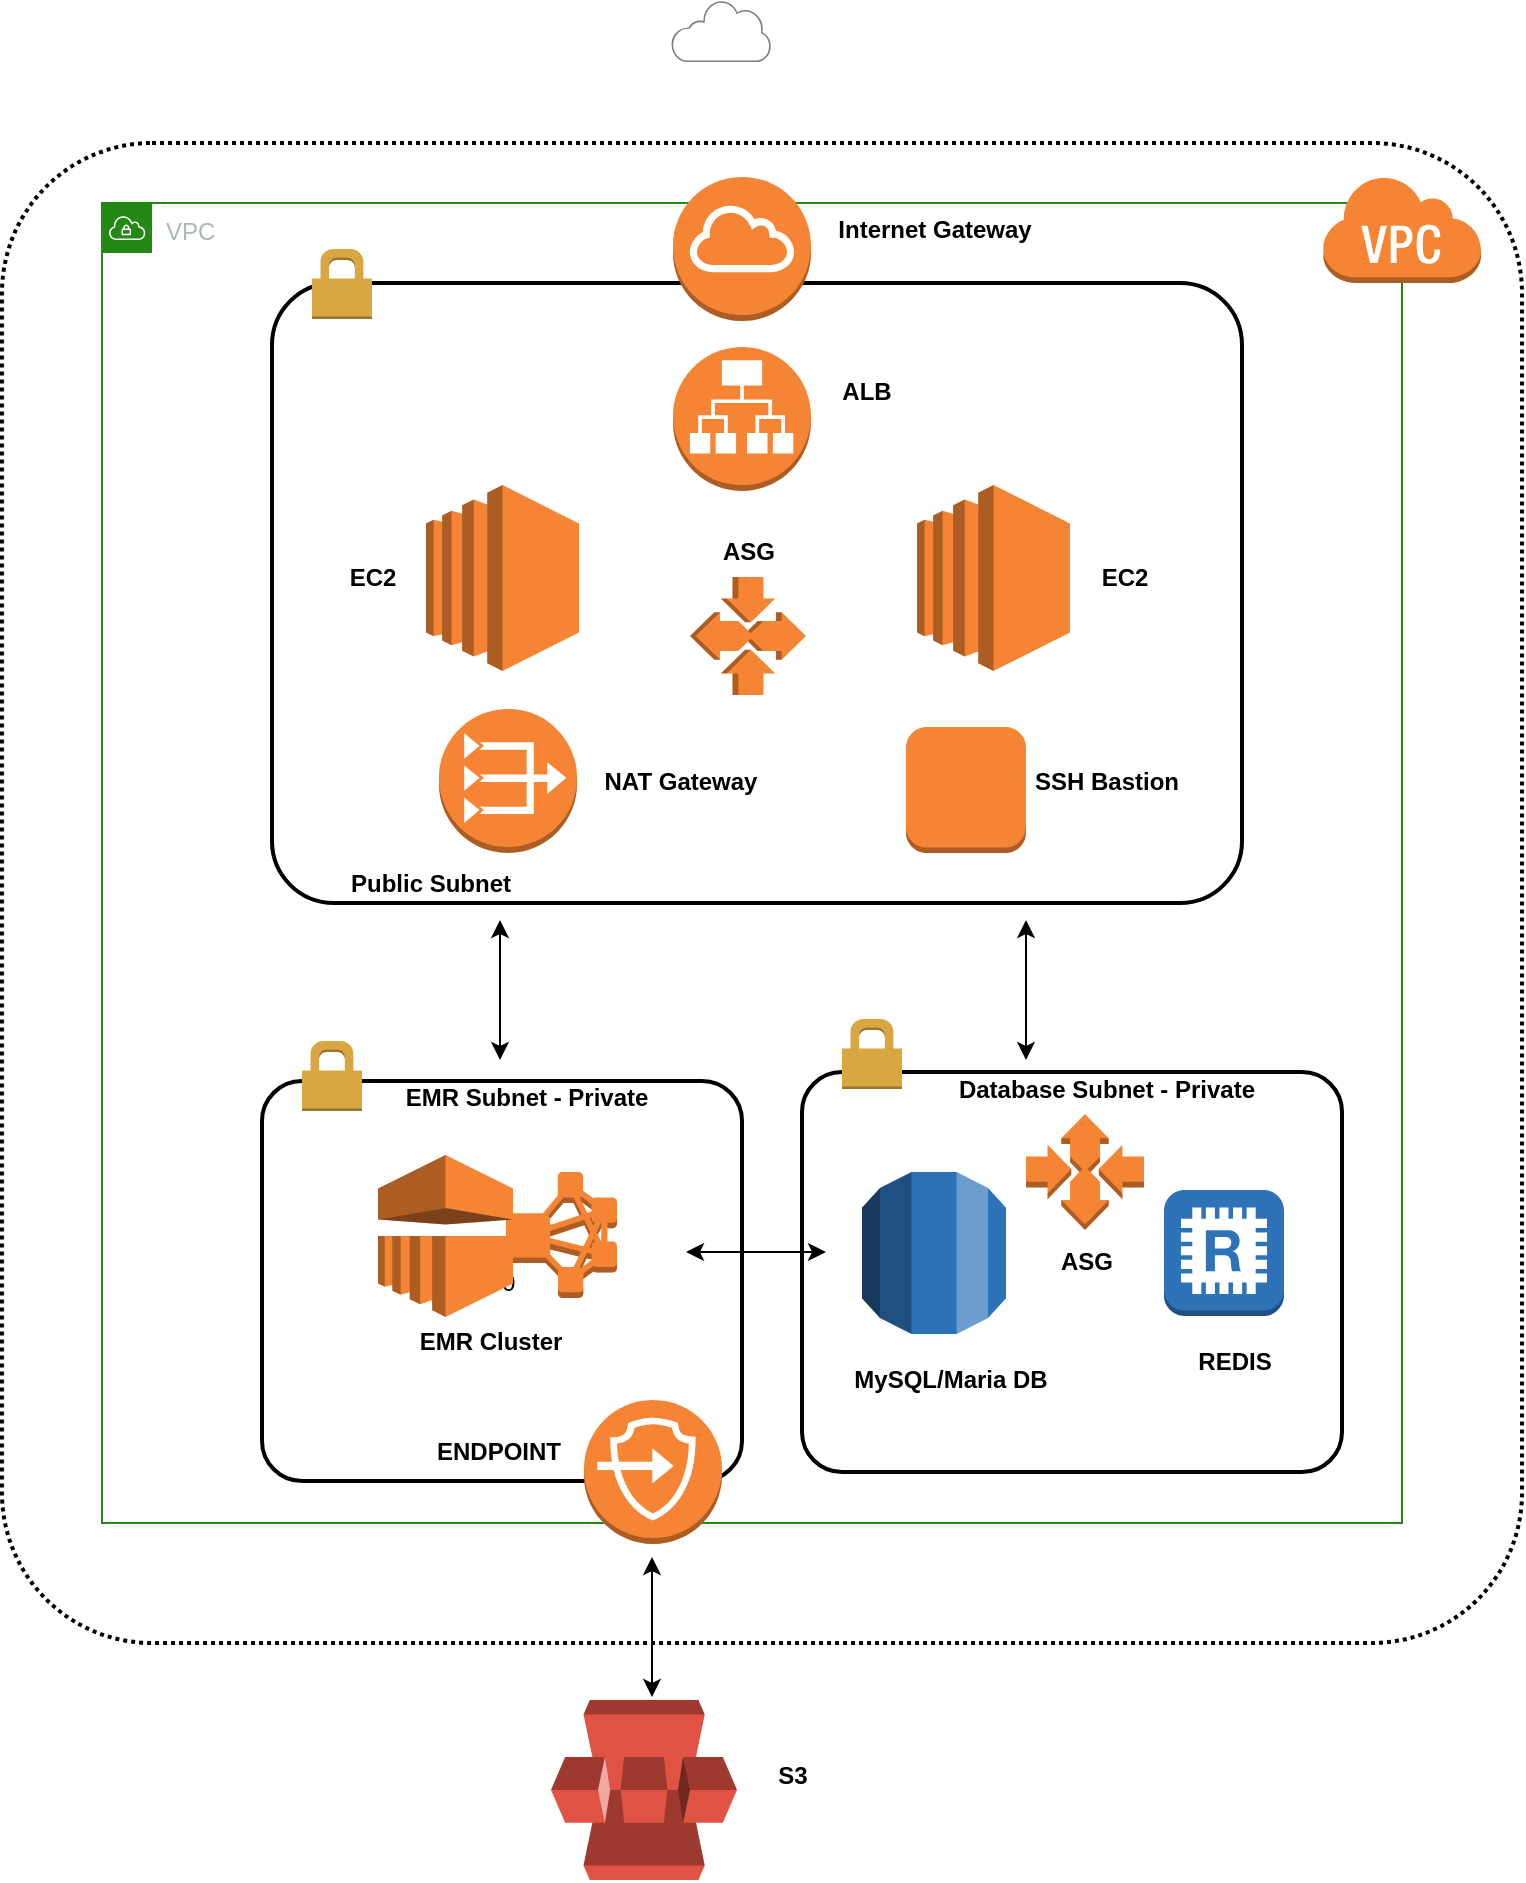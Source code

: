 <mxfile version="10.6.3" type="github"><diagram id="W3H_bTco_ZeDZuq-P41X" name="Page-1"><mxGraphModel dx="1645" dy="993" grid="1" gridSize="10" guides="1" tooltips="1" connect="1" arrows="1" fold="1" page="1" pageScale="1" pageWidth="850" pageHeight="1100" math="0" shadow="0"><root><mxCell id="0"/><mxCell id="1" parent="0"/><mxCell id="AR84fwKk2nrqXr-311DI-14" value="00" style="rounded=1;arcSize=10;dashed=0;strokeColor=#000000;fillColor=none;gradientColor=none;strokeWidth=2;html=0;" vertex="1" parent="1"><mxGeometry x="173" y="639.5" width="240" height="200" as="geometry"/></mxCell><mxCell id="AR84fwKk2nrqXr-311DI-17" value="" style="rounded=1;arcSize=10;dashed=0;strokeColor=#000000;fillColor=none;gradientColor=none;strokeWidth=2;html=0;" vertex="1" parent="1"><mxGeometry x="443" y="635" width="270" height="200" as="geometry"/></mxCell><mxCell id="i9ezMHfbpzy3i01XhJTI-3" value="" style="rounded=1;arcSize=10;dashed=1;strokeColor=#000000;fillColor=none;gradientColor=none;dashPattern=1 1;strokeWidth=2;" vertex="1" parent="1"><mxGeometry x="43" y="170.5" width="760" height="750" as="geometry"/></mxCell><mxCell id="i9ezMHfbpzy3i01XhJTI-2" value="VPC" style="points=[[0,0],[0.25,0],[0.5,0],[0.75,0],[1,0],[1,0.25],[1,0.5],[1,0.75],[1,1],[0.75,1],[0.5,1],[0.25,1],[0,1],[0,0.75],[0,0.5],[0,0.25]];outlineConnect=0;gradientColor=none;html=1;whiteSpace=wrap;fontSize=12;fontStyle=0;shape=mxgraph.aws4.group;grIcon=mxgraph.aws4.group_vpc;strokeColor=#248814;fillColor=none;verticalAlign=top;align=left;spacingLeft=30;fontColor=#AAB7B8;dashed=0;" vertex="1" parent="1"><mxGeometry x="93" y="200.5" width="650" height="660" as="geometry"/></mxCell><mxCell id="i9ezMHfbpzy3i01XhJTI-8" value="" style="outlineConnect=0;dashed=0;verticalLabelPosition=bottom;verticalAlign=top;align=center;html=1;shape=mxgraph.aws3.virtual_private_cloud;fillColor=#F58534;gradientColor=none;" vertex="1" parent="1"><mxGeometry x="703" y="186.5" width="79.5" height="54" as="geometry"/></mxCell><mxCell id="i9ezMHfbpzy3i01XhJTI-14" value="" style="outlineConnect=0;dashed=0;verticalLabelPosition=bottom;verticalAlign=top;align=center;html=1;shape=mxgraph.aws3.redis;fillColor=#2E73B8;gradientColor=none;" vertex="1" parent="1"><mxGeometry x="624" y="694" width="60" height="63" as="geometry"/></mxCell><mxCell id="i9ezMHfbpzy3i01XhJTI-16" value="" style="outlineConnect=0;dashed=0;verticalLabelPosition=bottom;verticalAlign=top;align=center;html=1;shape=mxgraph.aws3.rds;fillColor=#2E73B8;gradientColor=none;" vertex="1" parent="1"><mxGeometry x="473" y="685" width="72" height="81" as="geometry"/></mxCell><mxCell id="i9ezMHfbpzy3i01XhJTI-20" value="" style="outlineConnect=0;dashed=0;verticalLabelPosition=bottom;verticalAlign=top;align=center;html=1;shape=mxgraph.aws3.s3;fillColor=#E05243;gradientColor=none;direction=south;" vertex="1" parent="1"><mxGeometry x="317.5" y="949" width="93" height="90" as="geometry"/></mxCell><mxCell id="i9ezMHfbpzy3i01XhJTI-26" value="" style="outlineConnect=0;dashed=0;verticalLabelPosition=bottom;verticalAlign=top;align=center;html=1;shape=mxgraph.aws3.emr_cluster;fillColor=#F58534;gradientColor=none;" vertex="1" parent="1"><mxGeometry x="295" y="685" width="55.5" height="63" as="geometry"/></mxCell><mxCell id="AR84fwKk2nrqXr-311DI-4" value="" style="rounded=1;arcSize=10;dashed=0;strokeColor=#000000;fillColor=none;gradientColor=none;strokeWidth=2;html=0;" vertex="1" parent="1"><mxGeometry x="178" y="240.5" width="485" height="310" as="geometry"/></mxCell><mxCell id="AR84fwKk2nrqXr-311DI-5" value="" style="dashed=0;html=1;shape=mxgraph.aws3.permissions;fillColor=#D9A741;gradientColor=none;dashed=0;" vertex="1" parent="1"><mxGeometry x="198" y="223.5" width="30" height="35" as="geometry"/></mxCell><mxCell id="AR84fwKk2nrqXr-311DI-6" value="Public Subnet" style="text;html=1;resizable=0;autosize=1;align=center;verticalAlign=middle;points=[];fillColor=none;strokeColor=none;rounded=0;fontStyle=1" vertex="1" parent="1"><mxGeometry x="212" y="531" width="90" height="20" as="geometry"/></mxCell><mxCell id="AR84fwKk2nrqXr-311DI-9" value="" style="outlineConnect=0;dashed=0;verticalLabelPosition=bottom;verticalAlign=top;align=center;html=1;shape=mxgraph.aws3.instance;fillColor=#F58534;gradientColor=none;" vertex="1" parent="1"><mxGeometry x="495" y="462.5" width="60" height="63" as="geometry"/></mxCell><mxCell id="AR84fwKk2nrqXr-311DI-10" value="&lt;b&gt;SSH Bastion&lt;/b&gt;" style="text;html=1;resizable=0;autosize=1;align=center;verticalAlign=middle;points=[];fillColor=none;strokeColor=none;rounded=0;" vertex="1" parent="1"><mxGeometry x="550" y="479.5" width="90" height="20" as="geometry"/></mxCell><mxCell id="AR84fwKk2nrqXr-311DI-12" value="&lt;b&gt;ENDPOINT&lt;/b&gt;" style="text;html=1;resizable=0;autosize=1;align=center;verticalAlign=middle;points=[];fillColor=none;strokeColor=none;rounded=0;" vertex="1" parent="1"><mxGeometry x="250.5" y="815" width="80" height="20" as="geometry"/></mxCell><mxCell id="AR84fwKk2nrqXr-311DI-15" value="" style="dashed=0;html=1;shape=mxgraph.aws3.permissions;fillColor=#D9A741;gradientColor=none;dashed=0;" vertex="1" parent="1"><mxGeometry x="193" y="619.5" width="30" height="35" as="geometry"/></mxCell><mxCell id="AR84fwKk2nrqXr-311DI-16" value="&lt;b&gt;EMR Subnet - Private&lt;/b&gt;" style="text;html=1;resizable=0;autosize=1;align=center;verticalAlign=middle;points=[];fillColor=none;strokeColor=none;rounded=0;" vertex="1" parent="1"><mxGeometry x="234.5" y="637.5" width="140" height="20" as="geometry"/></mxCell><mxCell id="AR84fwKk2nrqXr-311DI-18" value="" style="dashed=0;html=1;shape=mxgraph.aws3.permissions;fillColor=#D9A741;gradientColor=none;dashed=0;" vertex="1" parent="1"><mxGeometry x="463" y="608.5" width="30" height="35" as="geometry"/></mxCell><mxCell id="AR84fwKk2nrqXr-311DI-19" value="" style="outlineConnect=0;dashed=0;verticalLabelPosition=bottom;verticalAlign=top;align=center;html=1;shape=mxgraph.aws3.emr;fillColor=#F58534;gradientColor=none;" vertex="1" parent="1"><mxGeometry x="231" y="676.5" width="67.5" height="81" as="geometry"/></mxCell><mxCell id="AR84fwKk2nrqXr-311DI-20" value="" style="outlineConnect=0;dashed=0;verticalLabelPosition=bottom;verticalAlign=top;align=center;html=1;shape=mxgraph.aws3.vpc_nat_gateway;fillColor=#F58534;gradientColor=none;" vertex="1" parent="1"><mxGeometry x="261.5" y="453.5" width="69" height="72" as="geometry"/></mxCell><mxCell id="AR84fwKk2nrqXr-311DI-21" value="&lt;b&gt;NAT Gateway&lt;/b&gt;" style="text;html=1;resizable=0;autosize=1;align=center;verticalAlign=middle;points=[];fillColor=none;strokeColor=none;rounded=0;" vertex="1" parent="1"><mxGeometry x="336.5" y="479.5" width="90" height="20" as="geometry"/></mxCell><mxCell id="AR84fwKk2nrqXr-311DI-22" value="" style="outlineConnect=0;dashed=0;verticalLabelPosition=bottom;verticalAlign=top;align=center;html=1;shape=mxgraph.aws3.ec2;fillColor=#F58534;gradientColor=none;" vertex="1" parent="1"><mxGeometry x="255" y="341.5" width="76.5" height="93" as="geometry"/></mxCell><mxCell id="AR84fwKk2nrqXr-311DI-11" value="" style="outlineConnect=0;dashed=0;verticalLabelPosition=bottom;verticalAlign=top;align=center;html=1;shape=mxgraph.aws3.endpoints;fillColor=#F58534;gradientColor=none;" vertex="1" parent="1"><mxGeometry x="334" y="799" width="69" height="72" as="geometry"/></mxCell><mxCell id="AR84fwKk2nrqXr-311DI-23" value="&lt;b&gt;S3&lt;/b&gt;" style="text;html=1;resizable=0;autosize=1;align=center;verticalAlign=middle;points=[];fillColor=none;strokeColor=none;rounded=0;" vertex="1" parent="1"><mxGeometry x="423" y="977" width="30" height="20" as="geometry"/></mxCell><mxCell id="AR84fwKk2nrqXr-311DI-24" value="EMR Cluster" style="text;html=1;resizable=0;autosize=1;align=center;verticalAlign=middle;points=[];fillColor=none;strokeColor=none;rounded=0;fontStyle=1" vertex="1" parent="1"><mxGeometry x="246.5" y="759.5" width="80" height="20" as="geometry"/></mxCell><mxCell id="AR84fwKk2nrqXr-311DI-25" value="&lt;b&gt;Database Subnet - Private&lt;/b&gt;" style="text;html=1;resizable=0;autosize=1;align=center;verticalAlign=middle;points=[];fillColor=none;strokeColor=none;rounded=0;" vertex="1" parent="1"><mxGeometry x="515" y="634" width="160" height="20" as="geometry"/></mxCell><mxCell id="AR84fwKk2nrqXr-311DI-27" value="" style="outlineConnect=0;dashed=0;verticalLabelPosition=bottom;verticalAlign=top;align=center;html=1;shape=mxgraph.aws3.auto_scaling;fillColor=#F58534;gradientColor=none;direction=south;" vertex="1" parent="1"><mxGeometry x="387" y="387.5" width="58" height="59" as="geometry"/></mxCell><mxCell id="AR84fwKk2nrqXr-311DI-28" value="" style="outlineConnect=0;dashed=0;verticalLabelPosition=bottom;verticalAlign=top;align=center;html=1;shape=mxgraph.aws3.ec2;fillColor=#F58534;gradientColor=none;" vertex="1" parent="1"><mxGeometry x="500.5" y="341.5" width="76.5" height="93" as="geometry"/></mxCell><mxCell id="AR84fwKk2nrqXr-311DI-29" value="&lt;b&gt;ASG&lt;/b&gt;" style="text;html=1;resizable=0;autosize=1;align=center;verticalAlign=middle;points=[];fillColor=none;strokeColor=none;rounded=0;" vertex="1" parent="1"><mxGeometry x="396" y="364.5" width="40" height="20" as="geometry"/></mxCell><mxCell id="AR84fwKk2nrqXr-311DI-31" value="&lt;b&gt;REDIS&lt;/b&gt;" style="text;html=1;resizable=0;autosize=1;align=center;verticalAlign=middle;points=[];fillColor=none;strokeColor=none;rounded=0;" vertex="1" parent="1"><mxGeometry x="634" y="769.5" width="50" height="20" as="geometry"/></mxCell><mxCell id="AR84fwKk2nrqXr-311DI-32" value="&lt;b&gt;MySQL/Maria DB&lt;/b&gt;" style="text;html=1;resizable=0;autosize=1;align=center;verticalAlign=middle;points=[];fillColor=none;strokeColor=none;rounded=0;" vertex="1" parent="1"><mxGeometry x="462" y="779" width="110" height="20" as="geometry"/></mxCell><mxCell id="AR84fwKk2nrqXr-311DI-33" value="" style="outlineConnect=0;dashed=0;verticalLabelPosition=bottom;verticalAlign=top;align=center;html=1;shape=mxgraph.aws3.auto_scaling;fillColor=#F58534;gradientColor=none;" vertex="1" parent="1"><mxGeometry x="555" y="656" width="59" height="58" as="geometry"/></mxCell><mxCell id="AR84fwKk2nrqXr-311DI-34" value="&lt;b&gt;ASG&lt;/b&gt;" style="text;html=1;resizable=0;autosize=1;align=center;verticalAlign=middle;points=[];fillColor=none;strokeColor=none;rounded=0;" vertex="1" parent="1"><mxGeometry x="564.5" y="719.5" width="40" height="20" as="geometry"/></mxCell><mxCell id="AR84fwKk2nrqXr-311DI-35" value="" style="outlineConnect=0;dashed=0;verticalLabelPosition=bottom;verticalAlign=top;align=center;html=1;shape=mxgraph.aws3.application_load_balancer;fillColor=#F58534;gradientColor=none;" vertex="1" parent="1"><mxGeometry x="378.5" y="272.5" width="69" height="72" as="geometry"/></mxCell><mxCell id="AR84fwKk2nrqXr-311DI-36" value="&lt;b&gt;ALB&lt;/b&gt;" style="text;html=1;resizable=0;autosize=1;align=center;verticalAlign=middle;points=[];fillColor=none;strokeColor=none;rounded=0;" vertex="1" parent="1"><mxGeometry x="455" y="284.5" width="40" height="20" as="geometry"/></mxCell><mxCell id="AR84fwKk2nrqXr-311DI-37" value="" style="outlineConnect=0;dashed=0;verticalLabelPosition=bottom;verticalAlign=top;align=center;html=1;shape=mxgraph.aws3.internet_gateway;fillColor=#F58534;gradientColor=none;" vertex="1" parent="1"><mxGeometry x="378.5" y="187.5" width="69" height="72" as="geometry"/></mxCell><mxCell id="AR84fwKk2nrqXr-311DI-38" value="&lt;b&gt;Internet Gateway&lt;/b&gt;" style="text;html=1;resizable=0;autosize=1;align=center;verticalAlign=middle;points=[];fillColor=none;strokeColor=none;rounded=0;" vertex="1" parent="1"><mxGeometry x="453.941" y="203.5" width="110" height="20" as="geometry"/></mxCell><mxCell id="AR84fwKk2nrqXr-311DI-44" value="" style="endArrow=classic;startArrow=classic;html=1;" edge="1" parent="1"><mxGeometry width="50" height="50" relative="1" as="geometry"><mxPoint x="385" y="725" as="sourcePoint"/><mxPoint x="455" y="725" as="targetPoint"/></mxGeometry></mxCell><mxCell id="AR84fwKk2nrqXr-311DI-45" value="" style="endArrow=classic;startArrow=classic;html=1;" edge="1" parent="1"><mxGeometry width="50" height="50" relative="1" as="geometry"><mxPoint x="368" y="947.5" as="sourcePoint"/><mxPoint x="368" y="877.5" as="targetPoint"/></mxGeometry></mxCell><mxCell id="AR84fwKk2nrqXr-311DI-52" value="" style="endArrow=classic;startArrow=classic;html=1;" edge="1" parent="1"><mxGeometry width="50" height="50" relative="1" as="geometry"><mxPoint x="292" y="629" as="sourcePoint"/><mxPoint x="292" y="559" as="targetPoint"/></mxGeometry></mxCell><mxCell id="AR84fwKk2nrqXr-311DI-53" value="" style="endArrow=classic;startArrow=classic;html=1;" edge="1" parent="1"><mxGeometry width="50" height="50" relative="1" as="geometry"><mxPoint x="555" y="629" as="sourcePoint"/><mxPoint x="555" y="559" as="targetPoint"/></mxGeometry></mxCell><mxCell id="AR84fwKk2nrqXr-311DI-54" value="&lt;b&gt;EC2&lt;/b&gt;" style="text;html=1;resizable=0;autosize=1;align=center;verticalAlign=middle;points=[];fillColor=none;strokeColor=none;rounded=0;" vertex="1" parent="1"><mxGeometry x="207.765" y="378" width="40" height="20" as="geometry"/></mxCell><mxCell id="AR84fwKk2nrqXr-311DI-55" value="&lt;b&gt;EC2&lt;/b&gt;" style="text;html=1;resizable=0;autosize=1;align=center;verticalAlign=middle;points=[];fillColor=none;strokeColor=none;rounded=0;" vertex="1" parent="1"><mxGeometry x="584.265" y="377.5" width="40" height="20" as="geometry"/></mxCell><mxCell id="AR84fwKk2nrqXr-311DI-56" value="" style="shadow=0;dashed=0;html=1;strokeColor=none;labelPosition=center;verticalLabelPosition=bottom;verticalAlign=top;align=center;shape=mxgraph.mscae.enterprise.internet_hollow;fillColor=#7D7D7D;" vertex="1" parent="1"><mxGeometry x="377.5" y="99" width="50" height="31" as="geometry"/></mxCell></root></mxGraphModel></diagram><diagram id="Wp1RTlvrWS9OuLiCsyfZ" name="Page-2"><mxGraphModel dx="1398" dy="844" grid="1" gridSize="10" guides="1" tooltips="1" connect="1" arrows="1" fold="1" page="1" pageScale="1" pageWidth="850" pageHeight="1100" math="0" shadow="0"><root><mxCell id="KAMundNs8p4o4IvOSZWw-0"/><mxCell id="KAMundNs8p4o4IvOSZWw-1" parent="KAMundNs8p4o4IvOSZWw-0"/></root></mxGraphModel></diagram></mxfile>